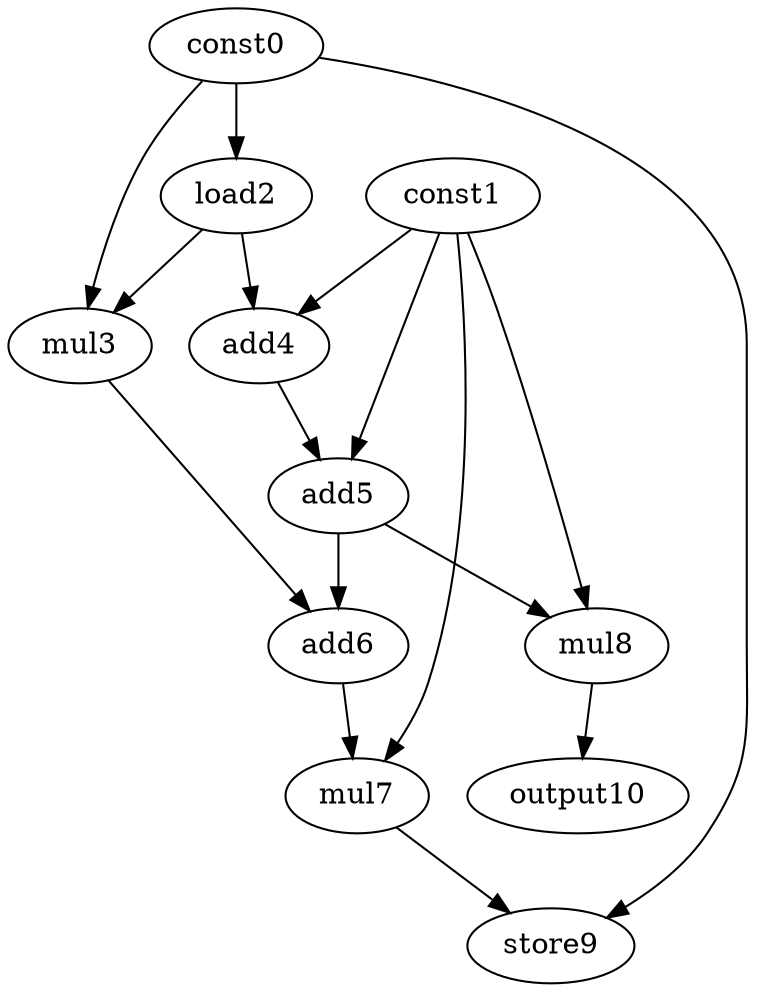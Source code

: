 digraph G { 
const0[opcode=const]; 
const1[opcode=const]; 
load2[opcode=load]; 
mul3[opcode=mul]; 
add4[opcode=add]; 
add5[opcode=add]; 
add6[opcode=add]; 
mul7[opcode=mul]; 
mul8[opcode=mul]; 
store9[opcode=store]; 
output10[opcode=output]; 
const0->load2[operand=0];
const0->mul3[operand=0];
load2->mul3[operand=1];
const1->add4[operand=0];
load2->add4[operand=1];
const1->add5[operand=0];
add4->add5[operand=1];
mul3->add6[operand=0];
add5->add6[operand=1];
const1->mul8[operand=0];
add5->mul8[operand=1];
const1->mul7[operand=0];
add6->mul7[operand=1];
mul8->output10[operand=0];
mul7->store9[operand=0];
const0->store9[operand=1];
}
